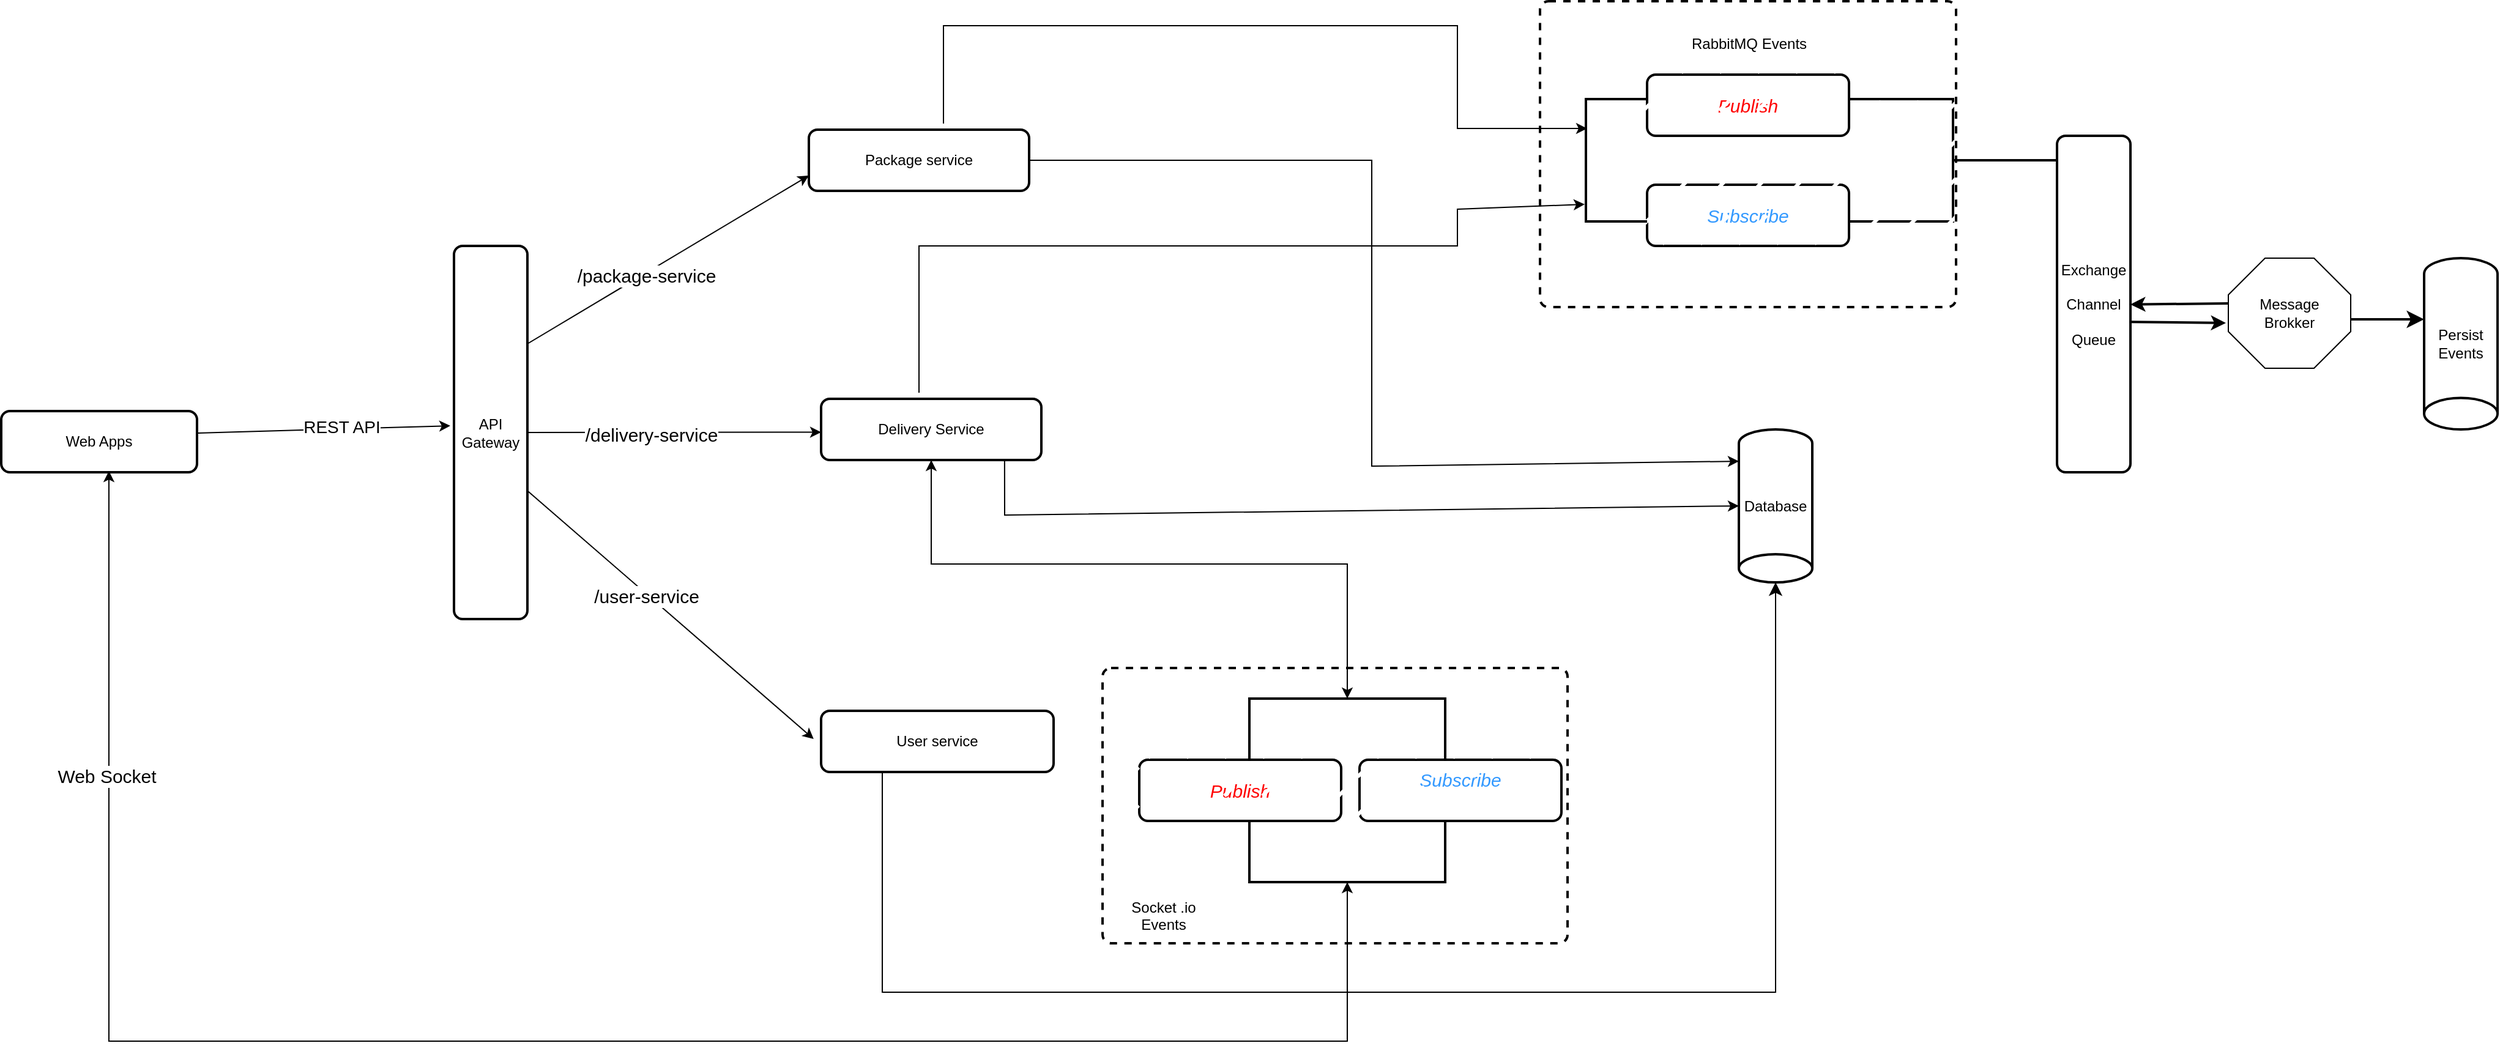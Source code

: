 <mxfile version="24.1.0" type="device">
  <diagram name="Page-1" id="1ibFX0MJZ84PrfsPRb66">
    <mxGraphModel dx="2226" dy="2063" grid="1" gridSize="10" guides="1" tooltips="1" connect="1" arrows="1" fold="1" page="1" pageScale="1" pageWidth="850" pageHeight="1100" math="0" shadow="0">
      <root>
        <mxCell id="0" />
        <mxCell id="1" parent="0" />
        <mxCell id="zh7ZX9I1q0Az6KYwqG7l-5" value="API&lt;div&gt;Gateway&lt;/div&gt;" style="rounded=1;whiteSpace=wrap;html=1;absoluteArcSize=1;arcSize=14;strokeWidth=2;" vertex="1" parent="1">
          <mxGeometry x="280" y="180" width="60" height="305" as="geometry" />
        </mxCell>
        <mxCell id="zh7ZX9I1q0Az6KYwqG7l-6" value="Package service" style="rounded=1;whiteSpace=wrap;html=1;absoluteArcSize=1;arcSize=14;strokeWidth=2;" vertex="1" parent="1">
          <mxGeometry x="570" y="85" width="180" height="50" as="geometry" />
        </mxCell>
        <mxCell id="zh7ZX9I1q0Az6KYwqG7l-7" value="Delivery Service" style="rounded=1;whiteSpace=wrap;html=1;absoluteArcSize=1;arcSize=14;strokeWidth=2;" vertex="1" parent="1">
          <mxGeometry x="580" y="305" width="180" height="50" as="geometry" />
        </mxCell>
        <mxCell id="zh7ZX9I1q0Az6KYwqG7l-8" value="User service" style="rounded=1;whiteSpace=wrap;html=1;absoluteArcSize=1;arcSize=14;strokeWidth=2;" vertex="1" parent="1">
          <mxGeometry x="580" y="560" width="190" height="50" as="geometry" />
        </mxCell>
        <mxCell id="zh7ZX9I1q0Az6KYwqG7l-9" value="Persist Events" style="strokeWidth=2;html=1;shape=mxgraph.flowchart.direct_data;whiteSpace=wrap;direction=south;" vertex="1" parent="1">
          <mxGeometry x="1890" y="190" width="60" height="140" as="geometry" />
        </mxCell>
        <mxCell id="zh7ZX9I1q0Az6KYwqG7l-10" value="Web Apps" style="rounded=1;whiteSpace=wrap;html=1;absoluteArcSize=1;arcSize=14;strokeWidth=2;" vertex="1" parent="1">
          <mxGeometry x="-90" y="315" width="160" height="50" as="geometry" />
        </mxCell>
        <mxCell id="zh7ZX9I1q0Az6KYwqG7l-12" value="Exchange&lt;div&gt;&lt;br&gt;&lt;div&gt;Channel&lt;/div&gt;&lt;div&gt;&lt;br&gt;&lt;/div&gt;&lt;div&gt;Queue&lt;/div&gt;&lt;/div&gt;" style="rounded=1;whiteSpace=wrap;html=1;absoluteArcSize=1;arcSize=14;strokeWidth=2;" vertex="1" parent="1">
          <mxGeometry x="1590" y="90" width="60" height="275" as="geometry" />
        </mxCell>
        <mxCell id="zh7ZX9I1q0Az6KYwqG7l-13" value="Message&lt;div&gt;Brokker&lt;/div&gt;" style="whiteSpace=wrap;html=1;shape=mxgraph.basic.octagon2;align=center;verticalAlign=middle;dx=15;" vertex="1" parent="1">
          <mxGeometry x="1730" y="190" width="100" height="90" as="geometry" />
        </mxCell>
        <mxCell id="zh7ZX9I1q0Az6KYwqG7l-15" value="&lt;i style=&quot;color: rgb(255, 0, 0); font-size: 15px;&quot;&gt;Publish&lt;/i&gt;" style="rounded=1;whiteSpace=wrap;html=1;absoluteArcSize=1;arcSize=14;strokeWidth=2;" vertex="1" parent="1">
          <mxGeometry x="840" y="600" width="165" height="50" as="geometry" />
        </mxCell>
        <mxCell id="zh7ZX9I1q0Az6KYwqG7l-17" value="&lt;font color=&quot;#ff0000&quot; size=&quot;1&quot; style=&quot;&quot;&gt;&lt;i style=&quot;font-size: 15px;&quot;&gt;Publish&lt;/i&gt;&lt;/font&gt;" style="rounded=1;whiteSpace=wrap;html=1;absoluteArcSize=1;arcSize=14;strokeWidth=2;" vertex="1" parent="1">
          <mxGeometry x="1255" y="40" width="165" height="50" as="geometry" />
        </mxCell>
        <mxCell id="zh7ZX9I1q0Az6KYwqG7l-18" value="&lt;i style=&quot;font-size: 15px;&quot;&gt;&lt;font color=&quot;#3399ff&quot;&gt;Subscribe&lt;/font&gt;&lt;/i&gt;" style="rounded=1;whiteSpace=wrap;html=1;absoluteArcSize=1;arcSize=14;strokeWidth=2;" vertex="1" parent="1">
          <mxGeometry x="1255" y="130" width="165" height="50" as="geometry" />
        </mxCell>
        <mxCell id="zh7ZX9I1q0Az6KYwqG7l-20" value="&lt;span style=&quot;font-size: 15px;&quot;&gt;&lt;i style=&quot;&quot;&gt;&lt;font color=&quot;#3399ff&quot;&gt;Subscribe&lt;/font&gt;&lt;/i&gt;&lt;/span&gt;&lt;div&gt;&lt;font color=&quot;#ff0000&quot;&gt;&lt;span style=&quot;font-size: 15px;&quot;&gt;&lt;i&gt;&lt;br&gt;&lt;/i&gt;&lt;/span&gt;&lt;/font&gt;&lt;/div&gt;" style="rounded=1;whiteSpace=wrap;html=1;absoluteArcSize=1;arcSize=14;strokeWidth=2;" vertex="1" parent="1">
          <mxGeometry x="1020" y="600" width="165" height="50" as="geometry" />
        </mxCell>
        <mxCell id="zh7ZX9I1q0Az6KYwqG7l-23" value="" style="endArrow=classic;html=1;rounded=0;entryX=0;entryY=0.75;entryDx=0;entryDy=0;" edge="1" parent="1" target="zh7ZX9I1q0Az6KYwqG7l-6">
          <mxGeometry relative="1" as="geometry">
            <mxPoint x="340" y="260" as="sourcePoint" />
            <mxPoint x="500" y="260" as="targetPoint" />
          </mxGeometry>
        </mxCell>
        <mxCell id="zh7ZX9I1q0Az6KYwqG7l-26" value="&lt;font style=&quot;font-size: 15px;&quot;&gt;/package-service&lt;/font&gt;" style="edgeLabel;html=1;align=center;verticalAlign=middle;resizable=0;points=[];" vertex="1" connectable="0" parent="zh7ZX9I1q0Az6KYwqG7l-23">
          <mxGeometry x="-0.164" y="-1" relative="1" as="geometry">
            <mxPoint as="offset" />
          </mxGeometry>
        </mxCell>
        <mxCell id="zh7ZX9I1q0Az6KYwqG7l-28" value="" style="endArrow=classic;html=1;rounded=0;exitX=1;exitY=0.5;exitDx=0;exitDy=0;" edge="1" parent="1" source="zh7ZX9I1q0Az6KYwqG7l-5">
          <mxGeometry relative="1" as="geometry">
            <mxPoint x="346" y="327.75" as="sourcePoint" />
            <mxPoint x="580" y="332.25" as="targetPoint" />
          </mxGeometry>
        </mxCell>
        <mxCell id="zh7ZX9I1q0Az6KYwqG7l-31" value="&lt;font style=&quot;font-size: 15px;&quot;&gt;/delivery-service&lt;/font&gt;" style="edgeLabel;html=1;align=center;verticalAlign=middle;resizable=0;points=[];" vertex="1" connectable="0" parent="zh7ZX9I1q0Az6KYwqG7l-28">
          <mxGeometry x="-0.164" y="-1" relative="1" as="geometry">
            <mxPoint as="offset" />
          </mxGeometry>
        </mxCell>
        <mxCell id="zh7ZX9I1q0Az6KYwqG7l-32" value="" style="endArrow=classic;html=1;rounded=0;exitX=1;exitY=0.656;exitDx=0;exitDy=0;exitPerimeter=0;entryX=-0.032;entryY=0.46;entryDx=0;entryDy=0;entryPerimeter=0;" edge="1" parent="1" source="zh7ZX9I1q0Az6KYwqG7l-5" target="zh7ZX9I1q0Az6KYwqG7l-8">
          <mxGeometry relative="1" as="geometry">
            <mxPoint x="290" y="632" as="sourcePoint" />
            <mxPoint x="460" y="620" as="targetPoint" />
          </mxGeometry>
        </mxCell>
        <mxCell id="zh7ZX9I1q0Az6KYwqG7l-35" value="&lt;font style=&quot;font-size: 15px;&quot;&gt;/user-service&lt;/font&gt;" style="edgeLabel;html=1;align=center;verticalAlign=middle;resizable=0;points=[];" vertex="1" connectable="0" parent="zh7ZX9I1q0Az6KYwqG7l-32">
          <mxGeometry x="-0.164" y="-1" relative="1" as="geometry">
            <mxPoint as="offset" />
          </mxGeometry>
        </mxCell>
        <mxCell id="zh7ZX9I1q0Az6KYwqG7l-40" value="" style="endArrow=classic;html=1;rounded=0;entryX=-0.05;entryY=0.482;entryDx=0;entryDy=0;entryPerimeter=0;" edge="1" parent="1" target="zh7ZX9I1q0Az6KYwqG7l-5">
          <mxGeometry relative="1" as="geometry">
            <mxPoint x="70" y="333" as="sourcePoint" />
            <mxPoint x="270" y="370" as="targetPoint" />
          </mxGeometry>
        </mxCell>
        <mxCell id="zh7ZX9I1q0Az6KYwqG7l-41" value="Label" style="edgeLabel;resizable=0;html=1;;align=center;verticalAlign=middle;" connectable="0" vertex="1" parent="zh7ZX9I1q0Az6KYwqG7l-40">
          <mxGeometry relative="1" as="geometry" />
        </mxCell>
        <mxCell id="zh7ZX9I1q0Az6KYwqG7l-46" value="&lt;font style=&quot;font-size: 14px;&quot;&gt;REST API&lt;/font&gt;" style="edgeLabel;html=1;align=center;verticalAlign=middle;resizable=0;points=[];" vertex="1" connectable="0" parent="zh7ZX9I1q0Az6KYwqG7l-40">
          <mxGeometry x="0.139" y="2" relative="1" as="geometry">
            <mxPoint as="offset" />
          </mxGeometry>
        </mxCell>
        <mxCell id="zh7ZX9I1q0Az6KYwqG7l-57" value="" style="strokeWidth=2;html=1;shape=mxgraph.flowchart.annotation_2;align=left;labelPosition=right;pointerEvents=1;direction=west;strokeColor=default;gradientColor=none;" vertex="1" parent="1">
          <mxGeometry x="1420" y="60" width="170" height="100" as="geometry" />
        </mxCell>
        <mxCell id="zh7ZX9I1q0Az6KYwqG7l-73" value="" style="rounded=1;whiteSpace=wrap;html=1;absoluteArcSize=1;arcSize=14;strokeWidth=2;dashed=1;fillStyle=dashed;" vertex="1" parent="1">
          <mxGeometry x="1167.5" y="-20" width="340" height="250" as="geometry" />
        </mxCell>
        <mxCell id="zh7ZX9I1q0Az6KYwqG7l-65" value="" style="endArrow=classic;html=1;rounded=0;strokeWidth=2;exitX=1;exitY=0.553;exitDx=0;exitDy=0;exitPerimeter=0;entryX=-0.02;entryY=0.589;entryDx=0;entryDy=0;entryPerimeter=0;" edge="1" parent="1" source="zh7ZX9I1q0Az6KYwqG7l-12" target="zh7ZX9I1q0Az6KYwqG7l-13">
          <mxGeometry width="50" height="50" relative="1" as="geometry">
            <mxPoint x="1290" y="440" as="sourcePoint" />
            <mxPoint x="1720" y="242" as="targetPoint" />
            <Array as="points" />
          </mxGeometry>
        </mxCell>
        <mxCell id="zh7ZX9I1q0Az6KYwqG7l-67" value="" style="edgeStyle=elbowEdgeStyle;elbow=vertical;endArrow=classic;html=1;curved=0;rounded=0;endSize=8;startSize=8;strokeWidth=2;entryX=0.357;entryY=1;entryDx=0;entryDy=0;entryPerimeter=0;" edge="1" parent="1" source="zh7ZX9I1q0Az6KYwqG7l-13" target="zh7ZX9I1q0Az6KYwqG7l-9">
          <mxGeometry width="50" height="50" relative="1" as="geometry">
            <mxPoint x="1490" y="430" as="sourcePoint" />
            <mxPoint x="1880" y="240" as="targetPoint" />
            <Array as="points">
              <mxPoint x="1850" y="240" />
            </Array>
          </mxGeometry>
        </mxCell>
        <mxCell id="zh7ZX9I1q0Az6KYwqG7l-74" value="RabbitMQ Events" style="text;html=1;align=center;verticalAlign=middle;resizable=0;points=[];autosize=1;strokeColor=none;fillColor=none;" vertex="1" parent="1">
          <mxGeometry x="1277.5" width="120" height="30" as="geometry" />
        </mxCell>
        <mxCell id="zh7ZX9I1q0Az6KYwqG7l-77" value="" style="endArrow=classic;html=1;rounded=0;exitX=-0.01;exitY=0.6;exitDx=0;exitDy=0;exitPerimeter=0;entryX=0.983;entryY=0.563;entryDx=0;entryDy=0;entryPerimeter=0;fontSize=12;strokeWidth=2;" edge="1" parent="1">
          <mxGeometry width="50" height="50" relative="1" as="geometry">
            <mxPoint x="1730.02" y="227" as="sourcePoint" />
            <mxPoint x="1650" y="227.825" as="targetPoint" />
          </mxGeometry>
        </mxCell>
        <mxCell id="zh7ZX9I1q0Az6KYwqG7l-88" value="" style="rounded=1;whiteSpace=wrap;html=1;absoluteArcSize=1;arcSize=14;strokeWidth=2;dashed=1;fillStyle=dashed;" vertex="1" parent="1">
          <mxGeometry x="810" y="525" width="380" height="225" as="geometry" />
        </mxCell>
        <mxCell id="zh7ZX9I1q0Az6KYwqG7l-94" value="Socket .io Events&lt;div&gt;&lt;br&gt;&lt;/div&gt;" style="text;strokeColor=none;align=center;fillColor=none;html=1;verticalAlign=middle;whiteSpace=wrap;rounded=0;" vertex="1" parent="1">
          <mxGeometry x="830" y="720" width="60" height="30" as="geometry" />
        </mxCell>
        <mxCell id="zh7ZX9I1q0Az6KYwqG7l-99" value="" style="endArrow=classic;startArrow=classic;html=1;rounded=0;entryX=0.5;entryY=1;entryDx=0;entryDy=0;exitX=0;exitY=0.5;exitDx=0;exitDy=0;exitPerimeter=0;" edge="1" parent="1" source="zh7ZX9I1q0Az6KYwqG7l-116" target="zh7ZX9I1q0Az6KYwqG7l-7">
          <mxGeometry width="50" height="50" relative="1" as="geometry">
            <mxPoint x="790" y="500" as="sourcePoint" />
            <mxPoint x="680" y="410" as="targetPoint" />
            <Array as="points">
              <mxPoint x="1010" y="440" />
              <mxPoint x="790" y="440" />
              <mxPoint x="670" y="440" />
              <mxPoint x="670" y="410" />
            </Array>
          </mxGeometry>
        </mxCell>
        <mxCell id="zh7ZX9I1q0Az6KYwqG7l-107" value="Database" style="strokeWidth=2;html=1;shape=mxgraph.flowchart.direct_data;whiteSpace=wrap;direction=south;" vertex="1" parent="1">
          <mxGeometry x="1330" y="330" width="60" height="125" as="geometry" />
        </mxCell>
        <mxCell id="zh7ZX9I1q0Az6KYwqG7l-108" value="" style="endArrow=classic;html=1;rounded=0;entryX=0.5;entryY=1;entryDx=0;entryDy=0;entryPerimeter=0;exitX=0.833;exitY=1;exitDx=0;exitDy=0;exitPerimeter=0;" edge="1" parent="1" source="zh7ZX9I1q0Az6KYwqG7l-7" target="zh7ZX9I1q0Az6KYwqG7l-107">
          <mxGeometry width="50" height="50" relative="1" as="geometry">
            <mxPoint x="730" y="400" as="sourcePoint" />
            <mxPoint x="890" y="330" as="targetPoint" />
            <Array as="points">
              <mxPoint x="730" y="400" />
            </Array>
          </mxGeometry>
        </mxCell>
        <mxCell id="zh7ZX9I1q0Az6KYwqG7l-109" value="" style="edgeStyle=elbowEdgeStyle;elbow=vertical;endArrow=classic;html=1;curved=0;rounded=0;endSize=8;startSize=8;entryX=1;entryY=0.5;entryDx=0;entryDy=0;entryPerimeter=0;" edge="1" parent="1" target="zh7ZX9I1q0Az6KYwqG7l-107">
          <mxGeometry width="50" height="50" relative="1" as="geometry">
            <mxPoint x="630" y="610" as="sourcePoint" />
            <mxPoint x="910" y="370" as="targetPoint" />
            <Array as="points">
              <mxPoint x="990" y="790" />
            </Array>
          </mxGeometry>
        </mxCell>
        <mxCell id="zh7ZX9I1q0Az6KYwqG7l-110" value="" style="endArrow=classic;html=1;rounded=0;entryX=0.02;entryY=0.24;entryDx=0;entryDy=0;entryPerimeter=0;" edge="1" parent="1" target="zh7ZX9I1q0Az6KYwqG7l-120">
          <mxGeometry width="50" height="50" relative="1" as="geometry">
            <mxPoint x="680" y="80" as="sourcePoint" />
            <mxPoint x="1150" as="targetPoint" />
            <Array as="points">
              <mxPoint x="680" />
              <mxPoint x="1100" />
              <mxPoint x="1100" y="84" />
            </Array>
          </mxGeometry>
        </mxCell>
        <mxCell id="zh7ZX9I1q0Az6KYwqG7l-111" value="" style="endArrow=classic;html=1;rounded=0;entryX=-0.02;entryY=0.86;entryDx=0;entryDy=0;entryPerimeter=0;" edge="1" parent="1" target="zh7ZX9I1q0Az6KYwqG7l-120">
          <mxGeometry width="50" height="50" relative="1" as="geometry">
            <mxPoint x="660" y="300" as="sourcePoint" />
            <mxPoint x="1150" y="180" as="targetPoint" />
            <Array as="points">
              <mxPoint x="660" y="180" />
              <mxPoint x="1100" y="180" />
              <mxPoint x="1100" y="150" />
            </Array>
          </mxGeometry>
        </mxCell>
        <mxCell id="zh7ZX9I1q0Az6KYwqG7l-112" value="" style="endArrow=classic;html=1;rounded=0;entryX=0.208;entryY=1;entryDx=0;entryDy=0;entryPerimeter=0;exitX=1;exitY=0.5;exitDx=0;exitDy=0;" edge="1" parent="1" source="zh7ZX9I1q0Az6KYwqG7l-6" target="zh7ZX9I1q0Az6KYwqG7l-107">
          <mxGeometry width="50" height="50" relative="1" as="geometry">
            <mxPoint x="1010" y="380" as="sourcePoint" />
            <mxPoint x="1060" y="330" as="targetPoint" />
            <Array as="points">
              <mxPoint x="1030" y="110" />
              <mxPoint x="1030" y="360" />
            </Array>
          </mxGeometry>
        </mxCell>
        <mxCell id="zh7ZX9I1q0Az6KYwqG7l-114" value="" style="endArrow=classic;startArrow=classic;html=1;rounded=0;exitX=0.55;exitY=0.98;exitDx=0;exitDy=0;exitPerimeter=0;entryX=0;entryY=0.5;entryDx=0;entryDy=0;entryPerimeter=0;" edge="1" parent="1" source="zh7ZX9I1q0Az6KYwqG7l-10" target="zh7ZX9I1q0Az6KYwqG7l-119">
          <mxGeometry width="50" height="50" relative="1" as="geometry">
            <mxPoint y="840" as="sourcePoint" />
            <mxPoint x="1013" y="820" as="targetPoint" />
            <Array as="points">
              <mxPoint x="-2" y="830" />
              <mxPoint x="1010" y="830" />
            </Array>
          </mxGeometry>
        </mxCell>
        <mxCell id="zh7ZX9I1q0Az6KYwqG7l-115" value="&lt;font style=&quot;font-size: 15px;&quot;&gt;Web Socket&lt;/font&gt;" style="edgeLabel;html=1;align=center;verticalAlign=middle;resizable=0;points=[];" vertex="1" connectable="0" parent="zh7ZX9I1q0Az6KYwqG7l-114">
          <mxGeometry x="-0.691" y="-2" relative="1" as="geometry">
            <mxPoint as="offset" />
          </mxGeometry>
        </mxCell>
        <mxCell id="zh7ZX9I1q0Az6KYwqG7l-116" value="" style="strokeWidth=2;html=1;shape=mxgraph.flowchart.annotation_1;align=left;pointerEvents=1;direction=south;" vertex="1" parent="1">
          <mxGeometry x="930" y="550" width="160" height="50" as="geometry" />
        </mxCell>
        <mxCell id="zh7ZX9I1q0Az6KYwqG7l-119" value="" style="strokeWidth=2;html=1;shape=mxgraph.flowchart.annotation_1;align=left;pointerEvents=1;direction=north;" vertex="1" parent="1">
          <mxGeometry x="930" y="650" width="160" height="50" as="geometry" />
        </mxCell>
        <mxCell id="zh7ZX9I1q0Az6KYwqG7l-120" value="" style="strokeWidth=2;html=1;shape=mxgraph.flowchart.annotation_1;align=left;pointerEvents=1;" vertex="1" parent="1">
          <mxGeometry x="1205" y="60" width="50" height="100" as="geometry" />
        </mxCell>
      </root>
    </mxGraphModel>
  </diagram>
</mxfile>
